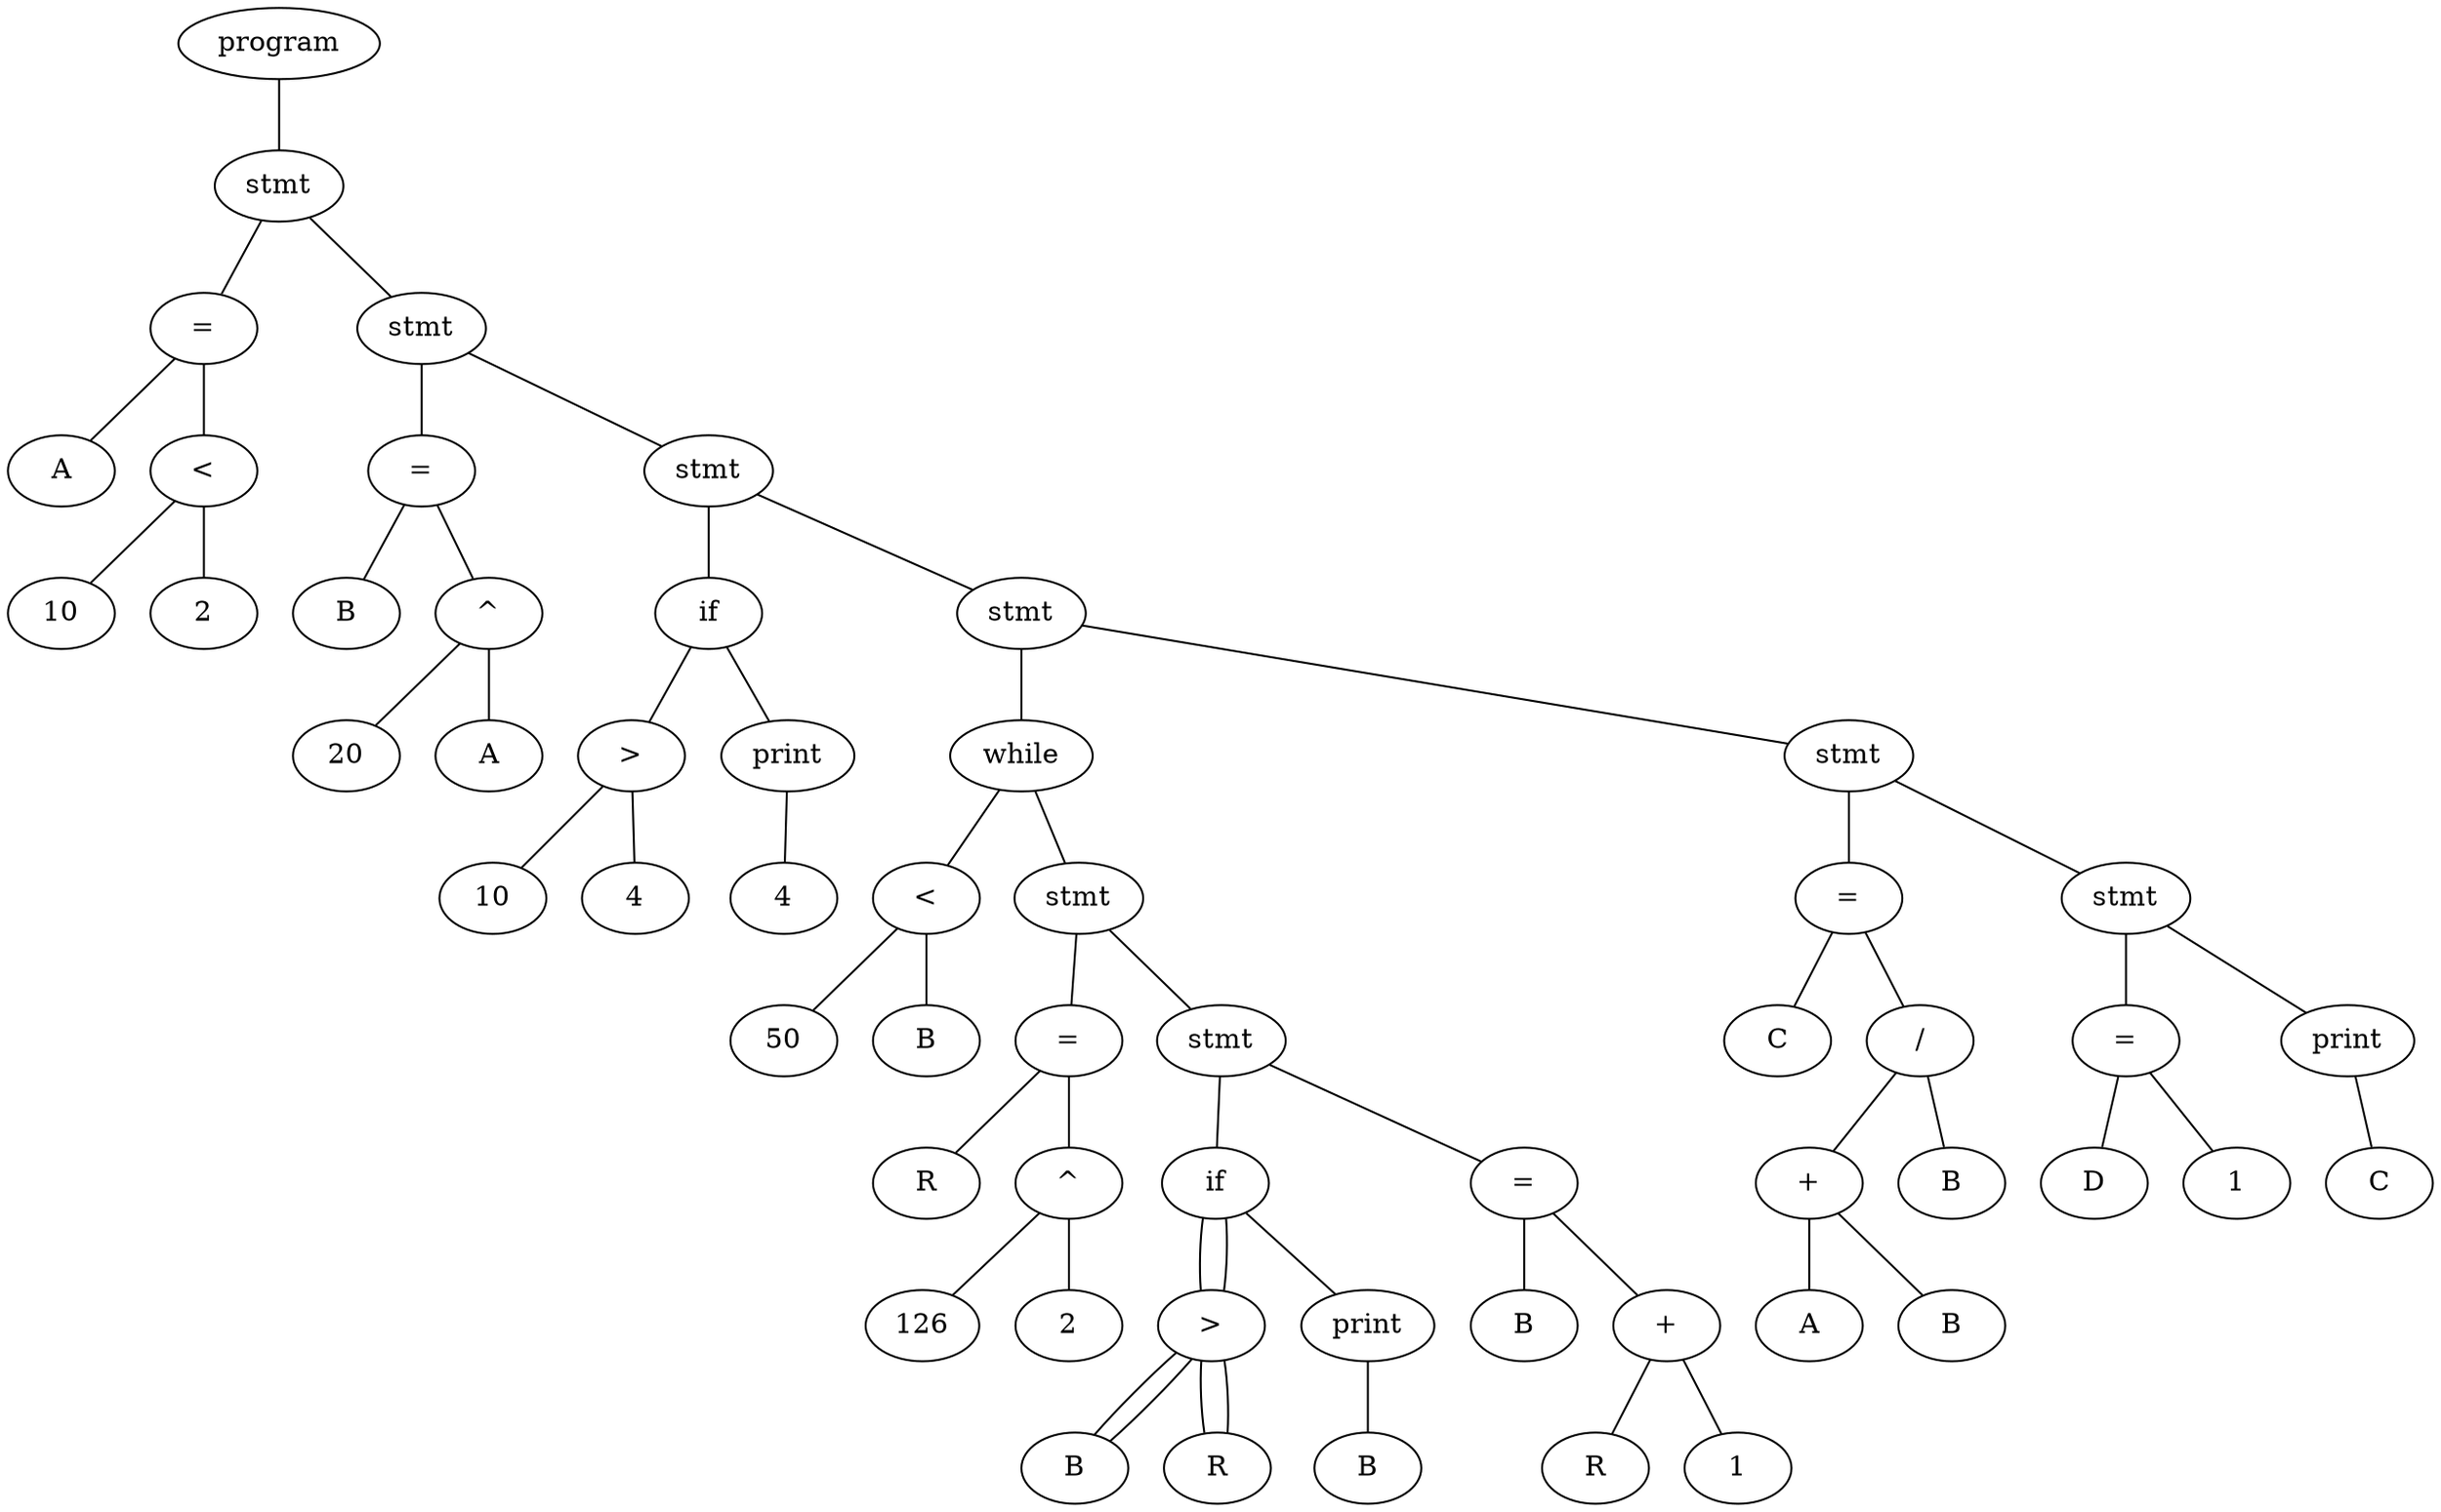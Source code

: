 graph G {
    N58[label="program"];
    N57[label="stmt"];
    N3[label="="];
    N4[label="A"];
    N3 -- N4;
    N2[label="<"];
    N0[label="10"];
    N2 -- N0;
    N1[label="2"];
    N2 -- N1;
    N3 -- N2;
    N57 -- N3;
    N56[label="stmt"];
    N8[label="="];
    N9[label="B"];
    N8 -- N9;
    N7[label="^"];
    N5[label="20"];
    N7 -- N5;
    N6[label="A"];
    N7 -- N6;
    N8 -- N7;
    N56 -- N8;
    N55[label="stmt"];
    N15[label="if"];
    N12[label=">"];
    N10[label="10"];
    N12 -- N10;
    N11[label="4"];
    N12 -- N11;
    N15 -- N12;
    N14[label="print"];
    N13[label="4"];
    N14 -- N13;
    N15 -- N14;
    N55 -- N15;
    N54[label="stmt"];
    N39[label="while"];
    N18[label="<"];
    N16[label="50"];
    N18 -- N16;
    N17[label="B"];
    N18 -- N17;
    N39 -- N18;
    N38[label="stmt"];
    N22[label="="];
    N23[label="R"];
    N22 -- N23;
    N21[label="^"];
    N19[label="126"];
    N21 -- N19;
    N20[label="2"];
    N21 -- N20;
    N22 -- N21;
    N38 -- N22;
    N37[label="stmt"];
    N31[label="if"];
    N26[label=">"];
    N24[label="B"];
    N26 -- N24;
    N25[label="R"];
    N26 -- N25;
    N31 -- N26;
    N28[label="print"];
    N27[label="B"];
    N28 -- N27;
    N31 -- N28;
    N26[label=">"];
    N24[label="B"];
    N26 -- N24;
    N25[label="R"];
    N26 -- N25;
    N31 -- N26;
    N37 -- N31;
    N35[label="="];
    N36[label="B"];
    N35 -- N36;
    N34[label="+"];
    N32[label="R"];
    N34 -- N32;
    N33[label="1"];
    N34 -- N33;
    N35 -- N34;
    N37 -- N35;
    N38 -- N37;
    N39 -- N38;
    N54 -- N39;
    N53[label="stmt"];
    N45[label="="];
    N46[label="C"];
    N45 -- N46;
    N44[label="/"];
    N42[label="+"];
    N40[label="A"];
    N42 -- N40;
    N41[label="B"];
    N42 -- N41;
    N44 -- N42;
    N43[label="B"];
    N44 -- N43;
    N45 -- N44;
    N53 -- N45;
    N52[label="stmt"];
    N48[label="="];
    N49[label="D"];
    N48 -- N49;
    N47[label="1"];
    N48 -- N47;
    N52 -- N48;
    N51[label="print"];
    N50[label="C"];
    N51 -- N50;
    N52 -- N51;
    N53 -- N52;
    N54 -- N53;
    N55 -- N54;
    N56 -- N55;
    N57 -- N56;
    N58 -- N57;
}